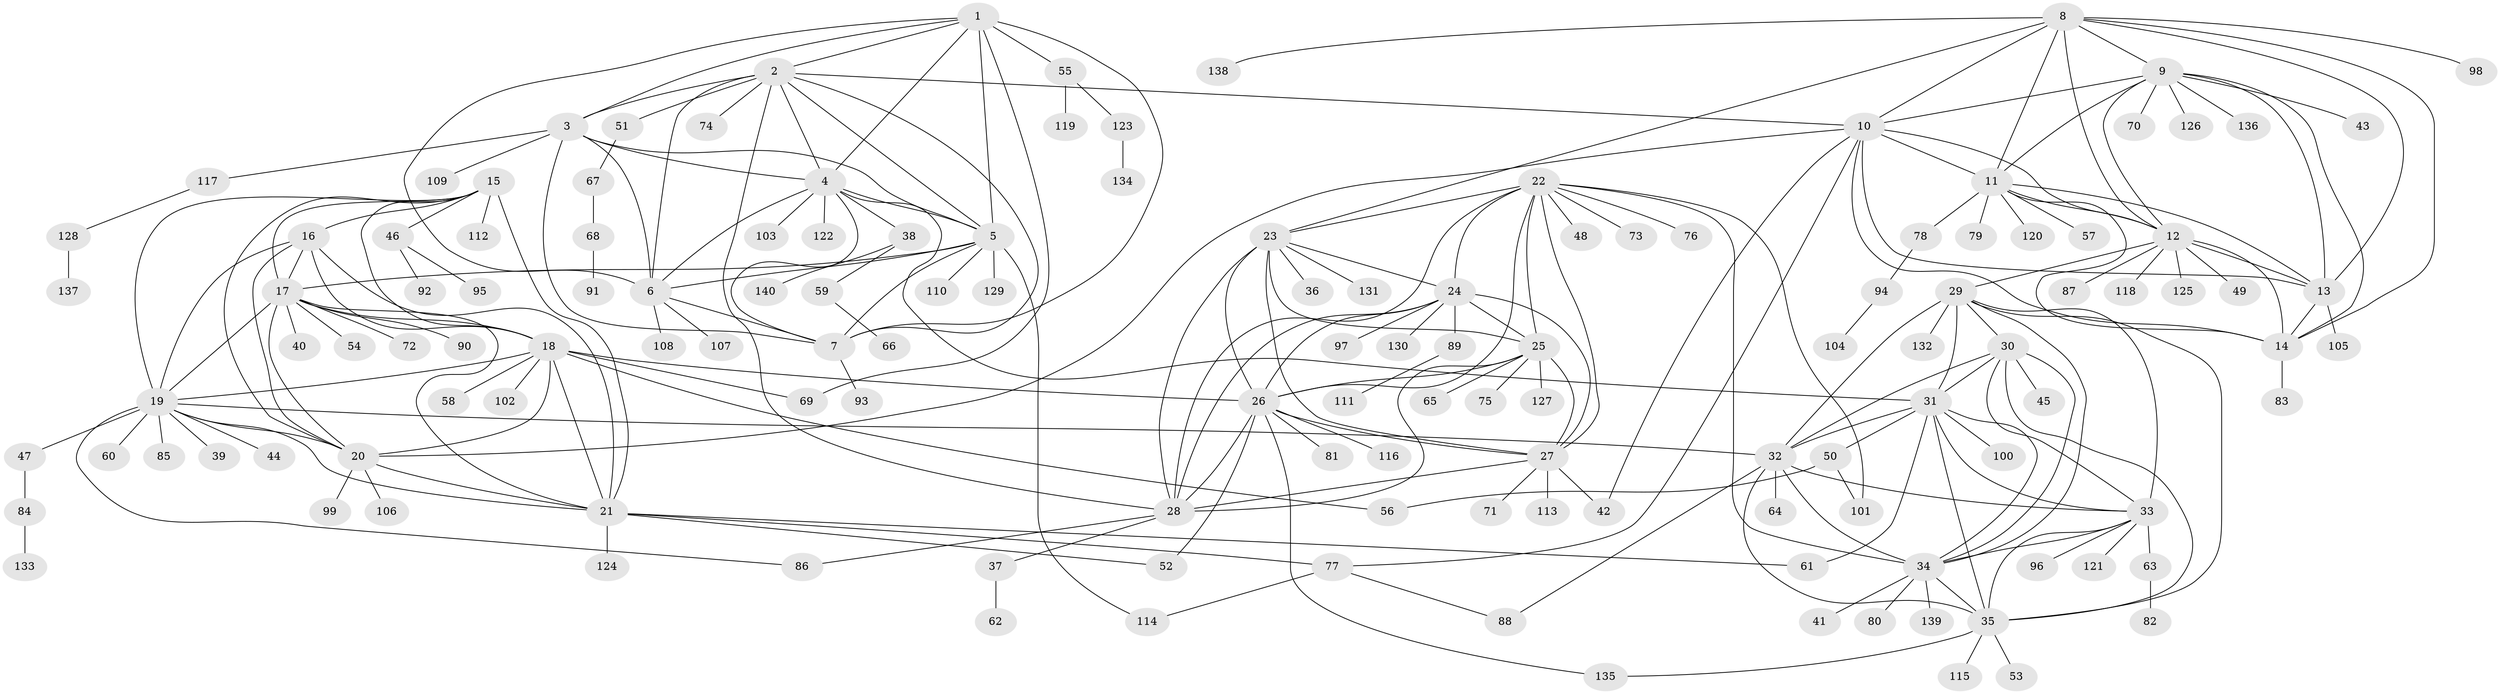 // coarse degree distribution, {4: 0.02857142857142857, 18: 0.014285714285714285, 6: 0.07142857142857142, 12: 0.02857142857142857, 10: 0.014285714285714285, 9: 0.02857142857142857, 5: 0.014285714285714285, 8: 0.04285714285714286, 7: 0.04285714285714286, 11: 0.014285714285714285, 1: 0.6142857142857143, 2: 0.05714285714285714, 3: 0.02857142857142857}
// Generated by graph-tools (version 1.1) at 2025/19/03/04/25 18:19:53]
// undirected, 140 vertices, 231 edges
graph export_dot {
graph [start="1"]
  node [color=gray90,style=filled];
  1;
  2;
  3;
  4;
  5;
  6;
  7;
  8;
  9;
  10;
  11;
  12;
  13;
  14;
  15;
  16;
  17;
  18;
  19;
  20;
  21;
  22;
  23;
  24;
  25;
  26;
  27;
  28;
  29;
  30;
  31;
  32;
  33;
  34;
  35;
  36;
  37;
  38;
  39;
  40;
  41;
  42;
  43;
  44;
  45;
  46;
  47;
  48;
  49;
  50;
  51;
  52;
  53;
  54;
  55;
  56;
  57;
  58;
  59;
  60;
  61;
  62;
  63;
  64;
  65;
  66;
  67;
  68;
  69;
  70;
  71;
  72;
  73;
  74;
  75;
  76;
  77;
  78;
  79;
  80;
  81;
  82;
  83;
  84;
  85;
  86;
  87;
  88;
  89;
  90;
  91;
  92;
  93;
  94;
  95;
  96;
  97;
  98;
  99;
  100;
  101;
  102;
  103;
  104;
  105;
  106;
  107;
  108;
  109;
  110;
  111;
  112;
  113;
  114;
  115;
  116;
  117;
  118;
  119;
  120;
  121;
  122;
  123;
  124;
  125;
  126;
  127;
  128;
  129;
  130;
  131;
  132;
  133;
  134;
  135;
  136;
  137;
  138;
  139;
  140;
  1 -- 2;
  1 -- 3;
  1 -- 4;
  1 -- 5;
  1 -- 6;
  1 -- 7;
  1 -- 55;
  1 -- 69;
  2 -- 3;
  2 -- 4;
  2 -- 5;
  2 -- 6;
  2 -- 7;
  2 -- 10;
  2 -- 28;
  2 -- 51;
  2 -- 74;
  3 -- 4;
  3 -- 5;
  3 -- 6;
  3 -- 7;
  3 -- 109;
  3 -- 117;
  4 -- 5;
  4 -- 6;
  4 -- 7;
  4 -- 31;
  4 -- 38;
  4 -- 103;
  4 -- 122;
  5 -- 6;
  5 -- 7;
  5 -- 17;
  5 -- 110;
  5 -- 114;
  5 -- 129;
  6 -- 7;
  6 -- 107;
  6 -- 108;
  7 -- 93;
  8 -- 9;
  8 -- 10;
  8 -- 11;
  8 -- 12;
  8 -- 13;
  8 -- 14;
  8 -- 23;
  8 -- 98;
  8 -- 138;
  9 -- 10;
  9 -- 11;
  9 -- 12;
  9 -- 13;
  9 -- 14;
  9 -- 43;
  9 -- 70;
  9 -- 126;
  9 -- 136;
  10 -- 11;
  10 -- 12;
  10 -- 13;
  10 -- 14;
  10 -- 20;
  10 -- 42;
  10 -- 77;
  11 -- 12;
  11 -- 13;
  11 -- 14;
  11 -- 57;
  11 -- 78;
  11 -- 79;
  11 -- 120;
  12 -- 13;
  12 -- 14;
  12 -- 29;
  12 -- 49;
  12 -- 87;
  12 -- 118;
  12 -- 125;
  13 -- 14;
  13 -- 105;
  14 -- 83;
  15 -- 16;
  15 -- 17;
  15 -- 18;
  15 -- 19;
  15 -- 20;
  15 -- 21;
  15 -- 46;
  15 -- 112;
  16 -- 17;
  16 -- 18;
  16 -- 19;
  16 -- 20;
  16 -- 21;
  17 -- 18;
  17 -- 19;
  17 -- 20;
  17 -- 21;
  17 -- 40;
  17 -- 54;
  17 -- 72;
  17 -- 90;
  18 -- 19;
  18 -- 20;
  18 -- 21;
  18 -- 26;
  18 -- 56;
  18 -- 58;
  18 -- 69;
  18 -- 102;
  19 -- 20;
  19 -- 21;
  19 -- 32;
  19 -- 39;
  19 -- 44;
  19 -- 47;
  19 -- 60;
  19 -- 85;
  19 -- 86;
  20 -- 21;
  20 -- 99;
  20 -- 106;
  21 -- 52;
  21 -- 61;
  21 -- 77;
  21 -- 124;
  22 -- 23;
  22 -- 24;
  22 -- 25;
  22 -- 26;
  22 -- 27;
  22 -- 28;
  22 -- 34;
  22 -- 48;
  22 -- 73;
  22 -- 76;
  22 -- 101;
  23 -- 24;
  23 -- 25;
  23 -- 26;
  23 -- 27;
  23 -- 28;
  23 -- 36;
  23 -- 131;
  24 -- 25;
  24 -- 26;
  24 -- 27;
  24 -- 28;
  24 -- 89;
  24 -- 97;
  24 -- 130;
  25 -- 26;
  25 -- 27;
  25 -- 28;
  25 -- 65;
  25 -- 75;
  25 -- 127;
  26 -- 27;
  26 -- 28;
  26 -- 52;
  26 -- 81;
  26 -- 116;
  26 -- 135;
  27 -- 28;
  27 -- 42;
  27 -- 71;
  27 -- 113;
  28 -- 37;
  28 -- 86;
  29 -- 30;
  29 -- 31;
  29 -- 32;
  29 -- 33;
  29 -- 34;
  29 -- 35;
  29 -- 132;
  30 -- 31;
  30 -- 32;
  30 -- 33;
  30 -- 34;
  30 -- 35;
  30 -- 45;
  31 -- 32;
  31 -- 33;
  31 -- 34;
  31 -- 35;
  31 -- 50;
  31 -- 61;
  31 -- 100;
  32 -- 33;
  32 -- 34;
  32 -- 35;
  32 -- 64;
  32 -- 88;
  33 -- 34;
  33 -- 35;
  33 -- 63;
  33 -- 96;
  33 -- 121;
  34 -- 35;
  34 -- 41;
  34 -- 80;
  34 -- 139;
  35 -- 53;
  35 -- 115;
  35 -- 135;
  37 -- 62;
  38 -- 59;
  38 -- 140;
  46 -- 92;
  46 -- 95;
  47 -- 84;
  50 -- 56;
  50 -- 101;
  51 -- 67;
  55 -- 119;
  55 -- 123;
  59 -- 66;
  63 -- 82;
  67 -- 68;
  68 -- 91;
  77 -- 88;
  77 -- 114;
  78 -- 94;
  84 -- 133;
  89 -- 111;
  94 -- 104;
  117 -- 128;
  123 -- 134;
  128 -- 137;
}
